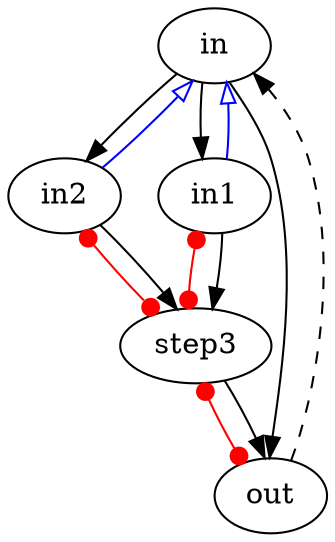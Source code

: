 digraph {
  "in";
  "in2";
  "in1";
  "step3";
  "out";
in -> out
in -> in1
in2 -> in["color"="blue", "arrowhead"="onormal"]
step3 -> out["color"="red", "dir"="both", "arrowtail"="dot", "arrowhead"="dot"]
in -> in2
in2 -> step3["color"="red", "dir"="both", "arrowtail"="dot", "arrowhead"="dot"]
step3 -> out
in1 -> step3["color"="red", "dir"="both", "arrowtail"="dot", "arrowhead"="dot"]
in1 -> in["color"="blue", "arrowhead"="onormal"]
in2 -> step3
in1 -> step3
out -> in["style"="dashed"]

}
